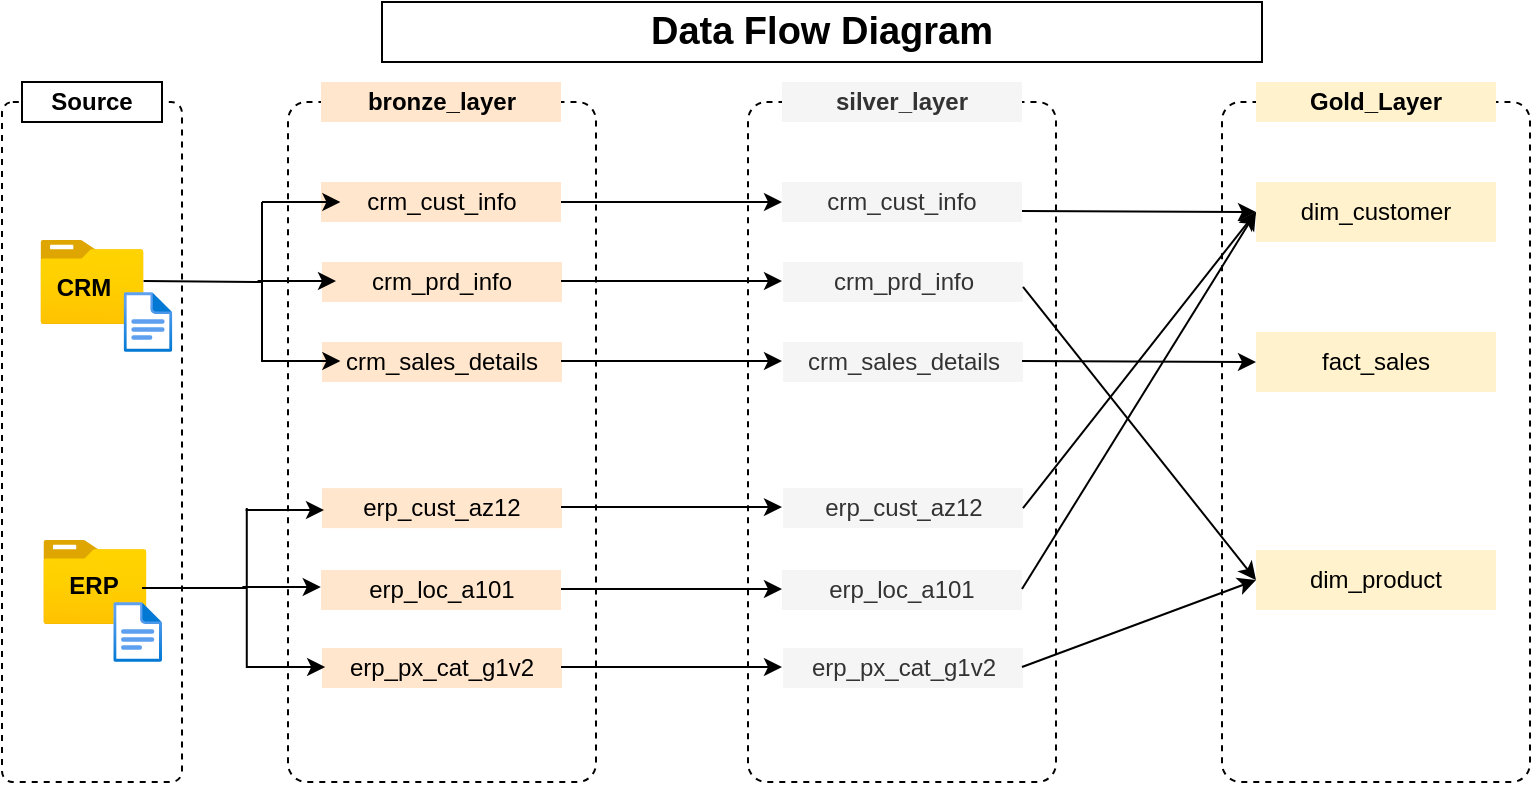 <mxfile version="27.0.9">
  <diagram id="rYUDYkplzozT44H2AYqq" name="Page-3">
    <mxGraphModel dx="786" dy="425" grid="0" gridSize="10" guides="1" tooltips="1" connect="1" arrows="1" fold="1" page="1" pageScale="1" pageWidth="850" pageHeight="1100" background="#ffffff" math="0" shadow="0">
      <root>
        <mxCell id="0" />
        <mxCell id="1" parent="0" />
        <mxCell id="LlPa0_MVvlIxNYtgz6OC-1" value="" style="rounded=1;whiteSpace=wrap;html=1;gradientColor=none;dashed=1;fillColor=default;arcSize=6;" vertex="1" parent="1">
          <mxGeometry x="153" y="60" width="154" height="340" as="geometry" />
        </mxCell>
        <mxCell id="LlPa0_MVvlIxNYtgz6OC-5" value="crm_cust_info" style="rounded=0;whiteSpace=wrap;html=1;fillColor=#ffe6cc;dashed=1;strokeColor=none;" vertex="1" parent="1">
          <mxGeometry x="169.5" y="100" width="120" height="20" as="geometry" />
        </mxCell>
        <mxCell id="LlPa0_MVvlIxNYtgz6OC-6" value="crm_prd_info" style="rounded=0;whiteSpace=wrap;html=1;fillColor=#ffe6cc;dashed=1;strokeColor=none;" vertex="1" parent="1">
          <mxGeometry x="170" y="140" width="120" height="20" as="geometry" />
        </mxCell>
        <mxCell id="LlPa0_MVvlIxNYtgz6OC-7" value="crm_sales_details" style="rounded=0;whiteSpace=wrap;html=1;fillColor=#ffe6cc;strokeColor=none;" vertex="1" parent="1">
          <mxGeometry x="170" y="180" width="120" height="20" as="geometry" />
        </mxCell>
        <mxCell id="LlPa0_MVvlIxNYtgz6OC-8" value="erp_cust_az12" style="rounded=0;whiteSpace=wrap;html=1;fillColor=#ffe6cc;strokeColor=none;" vertex="1" parent="1">
          <mxGeometry x="170" y="253.06" width="120" height="20" as="geometry" />
        </mxCell>
        <mxCell id="LlPa0_MVvlIxNYtgz6OC-9" value="erp_loc_a101" style="rounded=0;whiteSpace=wrap;html=1;fillColor=#ffe6cc;strokeColor=none;" vertex="1" parent="1">
          <mxGeometry x="169.5" y="294" width="120" height="20" as="geometry" />
        </mxCell>
        <mxCell id="LlPa0_MVvlIxNYtgz6OC-10" value="erp_px_cat_g1v2" style="rounded=0;whiteSpace=wrap;html=1;fillColor=#ffe6cc;strokeColor=none;" vertex="1" parent="1">
          <mxGeometry x="170" y="333" width="120" height="20" as="geometry" />
        </mxCell>
        <mxCell id="LlPa0_MVvlIxNYtgz6OC-11" value="bronze_layer" style="rounded=0;whiteSpace=wrap;html=1;fillColor=#ffe6cc;dashed=1;strokeColor=none;fontStyle=1" vertex="1" parent="1">
          <mxGeometry x="169.5" y="50" width="120" height="20" as="geometry" />
        </mxCell>
        <mxCell id="LlPa0_MVvlIxNYtgz6OC-12" value="" style="rounded=1;whiteSpace=wrap;html=1;gradientColor=none;dashed=1;fillColor=default;arcSize=6;" vertex="1" parent="1">
          <mxGeometry x="10" y="60" width="90" height="340" as="geometry" />
        </mxCell>
        <mxCell id="LlPa0_MVvlIxNYtgz6OC-13" value="Source" style="rounded=0;whiteSpace=wrap;html=1;fontStyle=1" vertex="1" parent="1">
          <mxGeometry x="20" y="50" width="70" height="20" as="geometry" />
        </mxCell>
        <mxCell id="LlPa0_MVvlIxNYtgz6OC-14" value="" style="image;aspect=fixed;html=1;points=[];align=center;fontSize=12;image=img/lib/azure2/general/Folder_Blank.svg;" vertex="1" parent="1">
          <mxGeometry x="29.2" y="129.06" width="51.61" height="41.88" as="geometry" />
        </mxCell>
        <mxCell id="LlPa0_MVvlIxNYtgz6OC-15" value="" style="image;aspect=fixed;html=1;points=[];align=center;fontSize=12;image=img/lib/azure2/general/Folder_Blank.svg;" vertex="1" parent="1">
          <mxGeometry x="30.65" y="279.06" width="51.61" height="41.88" as="geometry" />
        </mxCell>
        <mxCell id="LlPa0_MVvlIxNYtgz6OC-17" value="" style="image;aspect=fixed;html=1;points=[];align=center;fontSize=12;image=img/lib/azure2/general/File.svg;" vertex="1" parent="1">
          <mxGeometry x="70.81" y="155" width="24.35" height="30" as="geometry" />
        </mxCell>
        <mxCell id="LlPa0_MVvlIxNYtgz6OC-18" value="" style="image;aspect=fixed;html=1;points=[];align=center;fontSize=12;image=img/lib/azure2/general/File.svg;" vertex="1" parent="1">
          <mxGeometry x="65.65" y="310" width="24.35" height="30" as="geometry" />
        </mxCell>
        <mxCell id="LlPa0_MVvlIxNYtgz6OC-21" value="ERP" style="rounded=0;whiteSpace=wrap;html=1;fontStyle=1;fillColor=none;strokeColor=none;" vertex="1" parent="1">
          <mxGeometry x="36.45" y="292" width="40" height="20" as="geometry" />
        </mxCell>
        <mxCell id="LlPa0_MVvlIxNYtgz6OC-19" value="CRM" style="rounded=0;whiteSpace=wrap;html=1;fontStyle=1;fillColor=none;strokeColor=none;" vertex="1" parent="1">
          <mxGeometry x="30.65" y="142.94" width="40" height="20" as="geometry" />
        </mxCell>
        <mxCell id="LlPa0_MVvlIxNYtgz6OC-22" value="" style="endArrow=classic;html=1;rounded=0;" edge="1" parent="1">
          <mxGeometry width="50" height="50" relative="1" as="geometry">
            <mxPoint x="140" y="110" as="sourcePoint" />
            <mxPoint x="179.19" y="110" as="targetPoint" />
          </mxGeometry>
        </mxCell>
        <mxCell id="LlPa0_MVvlIxNYtgz6OC-23" value="" style="endArrow=none;html=1;rounded=0;" edge="1" parent="1">
          <mxGeometry width="50" height="50" relative="1" as="geometry">
            <mxPoint x="80.81" y="149.5" as="sourcePoint" />
            <mxPoint x="140" y="150" as="targetPoint" />
          </mxGeometry>
        </mxCell>
        <mxCell id="LlPa0_MVvlIxNYtgz6OC-24" value="" style="endArrow=none;html=1;rounded=0;" edge="1" parent="1">
          <mxGeometry width="50" height="50" relative="1" as="geometry">
            <mxPoint x="140" y="190" as="sourcePoint" />
            <mxPoint x="140" y="110" as="targetPoint" />
          </mxGeometry>
        </mxCell>
        <mxCell id="LlPa0_MVvlIxNYtgz6OC-26" value="" style="endArrow=classic;html=1;rounded=0;" edge="1" parent="1">
          <mxGeometry width="50" height="50" relative="1" as="geometry">
            <mxPoint x="140" y="189.5" as="sourcePoint" />
            <mxPoint x="179.19" y="189.5" as="targetPoint" />
          </mxGeometry>
        </mxCell>
        <mxCell id="LlPa0_MVvlIxNYtgz6OC-27" value="" style="endArrow=classic;html=1;rounded=0;" edge="1" parent="1">
          <mxGeometry width="50" height="50" relative="1" as="geometry">
            <mxPoint x="137.81" y="149.5" as="sourcePoint" />
            <mxPoint x="177.0" y="149.5" as="targetPoint" />
          </mxGeometry>
        </mxCell>
        <mxCell id="LlPa0_MVvlIxNYtgz6OC-33" value="" style="endArrow=classic;html=1;rounded=0;" edge="1" parent="1">
          <mxGeometry width="50" height="50" relative="1" as="geometry">
            <mxPoint x="131.81" y="264" as="sourcePoint" />
            <mxPoint x="171.0" y="264" as="targetPoint" />
          </mxGeometry>
        </mxCell>
        <mxCell id="LlPa0_MVvlIxNYtgz6OC-34" value="" style="endArrow=none;html=1;rounded=0;" edge="1" parent="1">
          <mxGeometry width="50" height="50" relative="1" as="geometry">
            <mxPoint x="80" y="303" as="sourcePoint" />
            <mxPoint x="132.39" y="303" as="targetPoint" />
          </mxGeometry>
        </mxCell>
        <mxCell id="LlPa0_MVvlIxNYtgz6OC-35" value="" style="endArrow=none;html=1;rounded=0;" edge="1" parent="1">
          <mxGeometry width="50" height="50" relative="1" as="geometry">
            <mxPoint x="132.39" y="343" as="sourcePoint" />
            <mxPoint x="132.39" y="263" as="targetPoint" />
          </mxGeometry>
        </mxCell>
        <mxCell id="LlPa0_MVvlIxNYtgz6OC-36" value="" style="endArrow=classic;html=1;rounded=0;" edge="1" parent="1">
          <mxGeometry width="50" height="50" relative="1" as="geometry">
            <mxPoint x="132.39" y="342.5" as="sourcePoint" />
            <mxPoint x="171.58" y="342.5" as="targetPoint" />
          </mxGeometry>
        </mxCell>
        <mxCell id="LlPa0_MVvlIxNYtgz6OC-37" value="" style="endArrow=classic;html=1;rounded=0;" edge="1" parent="1">
          <mxGeometry width="50" height="50" relative="1" as="geometry">
            <mxPoint x="130.2" y="302.5" as="sourcePoint" />
            <mxPoint x="169.39" y="302.5" as="targetPoint" />
          </mxGeometry>
        </mxCell>
        <mxCell id="LlPa0_MVvlIxNYtgz6OC-39" value="" style="rounded=1;whiteSpace=wrap;html=1;gradientColor=none;dashed=1;fillColor=default;arcSize=6;" vertex="1" parent="1">
          <mxGeometry x="383" y="60" width="154" height="340" as="geometry" />
        </mxCell>
        <mxCell id="LlPa0_MVvlIxNYtgz6OC-40" value="silver_layer" style="rounded=0;whiteSpace=wrap;html=1;fillColor=#f5f5f5;dashed=1;strokeColor=none;fontStyle=1;fontColor=#333333;" vertex="1" parent="1">
          <mxGeometry x="400" y="50" width="120" height="20" as="geometry" />
        </mxCell>
        <mxCell id="LlPa0_MVvlIxNYtgz6OC-41" value="crm_cust_info" style="rounded=0;whiteSpace=wrap;html=1;fillColor=#f5f5f5;dashed=1;strokeColor=none;fontColor=#333333;" vertex="1" parent="1">
          <mxGeometry x="400" y="100" width="120" height="20" as="geometry" />
        </mxCell>
        <mxCell id="LlPa0_MVvlIxNYtgz6OC-42" value="crm_prd_info" style="rounded=0;whiteSpace=wrap;html=1;fillColor=#f5f5f5;dashed=1;strokeColor=none;fontColor=#333333;" vertex="1" parent="1">
          <mxGeometry x="400.5" y="140" width="120" height="20" as="geometry" />
        </mxCell>
        <mxCell id="LlPa0_MVvlIxNYtgz6OC-43" value="crm_sales_details" style="rounded=0;whiteSpace=wrap;html=1;fillColor=#f5f5f5;strokeColor=none;fontColor=#333333;" vertex="1" parent="1">
          <mxGeometry x="400.5" y="180" width="120" height="20" as="geometry" />
        </mxCell>
        <mxCell id="LlPa0_MVvlIxNYtgz6OC-44" value="erp_cust_az12" style="rounded=0;whiteSpace=wrap;html=1;fillColor=#f5f5f5;strokeColor=none;fontColor=#333333;" vertex="1" parent="1">
          <mxGeometry x="400.5" y="253.06" width="120" height="20" as="geometry" />
        </mxCell>
        <mxCell id="LlPa0_MVvlIxNYtgz6OC-45" value="erp_loc_a101" style="rounded=0;whiteSpace=wrap;html=1;fillColor=#f5f5f5;strokeColor=none;fontColor=#333333;" vertex="1" parent="1">
          <mxGeometry x="400" y="294" width="120" height="20" as="geometry" />
        </mxCell>
        <mxCell id="LlPa0_MVvlIxNYtgz6OC-46" value="erp_px_cat_g1v2" style="rounded=0;whiteSpace=wrap;html=1;fillColor=#f5f5f5;strokeColor=none;fontColor=#333333;" vertex="1" parent="1">
          <mxGeometry x="400.5" y="333" width="120" height="20" as="geometry" />
        </mxCell>
        <mxCell id="LlPa0_MVvlIxNYtgz6OC-47" value="" style="endArrow=classic;html=1;rounded=0;entryX=0;entryY=0.5;entryDx=0;entryDy=0;" edge="1" parent="1" target="LlPa0_MVvlIxNYtgz6OC-41">
          <mxGeometry width="50" height="50" relative="1" as="geometry">
            <mxPoint x="289.5" y="110" as="sourcePoint" />
            <mxPoint x="339.5" y="60" as="targetPoint" />
          </mxGeometry>
        </mxCell>
        <mxCell id="LlPa0_MVvlIxNYtgz6OC-48" value="" style="endArrow=classic;html=1;rounded=0;entryX=0;entryY=0.5;entryDx=0;entryDy=0;" edge="1" parent="1">
          <mxGeometry width="50" height="50" relative="1" as="geometry">
            <mxPoint x="289.5" y="149.5" as="sourcePoint" />
            <mxPoint x="400" y="149.5" as="targetPoint" />
          </mxGeometry>
        </mxCell>
        <mxCell id="LlPa0_MVvlIxNYtgz6OC-49" value="" style="endArrow=classic;html=1;rounded=0;entryX=0;entryY=0.5;entryDx=0;entryDy=0;" edge="1" parent="1">
          <mxGeometry width="50" height="50" relative="1" as="geometry">
            <mxPoint x="289.5" y="189.5" as="sourcePoint" />
            <mxPoint x="400" y="189.5" as="targetPoint" />
          </mxGeometry>
        </mxCell>
        <mxCell id="LlPa0_MVvlIxNYtgz6OC-50" value="" style="endArrow=classic;html=1;rounded=0;entryX=0;entryY=0.5;entryDx=0;entryDy=0;" edge="1" parent="1">
          <mxGeometry width="50" height="50" relative="1" as="geometry">
            <mxPoint x="289.5" y="262.56" as="sourcePoint" />
            <mxPoint x="400" y="262.56" as="targetPoint" />
          </mxGeometry>
        </mxCell>
        <mxCell id="LlPa0_MVvlIxNYtgz6OC-51" value="" style="endArrow=classic;html=1;rounded=0;entryX=0;entryY=0.5;entryDx=0;entryDy=0;" edge="1" parent="1">
          <mxGeometry width="50" height="50" relative="1" as="geometry">
            <mxPoint x="289.5" y="303.5" as="sourcePoint" />
            <mxPoint x="400" y="303.5" as="targetPoint" />
          </mxGeometry>
        </mxCell>
        <mxCell id="LlPa0_MVvlIxNYtgz6OC-52" value="" style="endArrow=classic;html=1;rounded=0;entryX=0;entryY=0.5;entryDx=0;entryDy=0;" edge="1" parent="1">
          <mxGeometry width="50" height="50" relative="1" as="geometry">
            <mxPoint x="289.5" y="342.5" as="sourcePoint" />
            <mxPoint x="400" y="342.5" as="targetPoint" />
          </mxGeometry>
        </mxCell>
        <mxCell id="LlPa0_MVvlIxNYtgz6OC-53" value="" style="rounded=1;whiteSpace=wrap;html=1;gradientColor=none;dashed=1;fillColor=default;arcSize=6;" vertex="1" parent="1">
          <mxGeometry x="620" y="60" width="154" height="340" as="geometry" />
        </mxCell>
        <mxCell id="LlPa0_MVvlIxNYtgz6OC-54" value="fact_sales" style="rounded=0;whiteSpace=wrap;html=1;fillColor=#fff2cc;dashed=1;strokeColor=none;" vertex="1" parent="1">
          <mxGeometry x="637" y="175" width="120" height="30" as="geometry" />
        </mxCell>
        <mxCell id="LlPa0_MVvlIxNYtgz6OC-55" value="dim_customer" style="rounded=0;whiteSpace=wrap;html=1;fillColor=#fff2cc;dashed=1;strokeColor=none;" vertex="1" parent="1">
          <mxGeometry x="637" y="100" width="120" height="30" as="geometry" />
        </mxCell>
        <mxCell id="LlPa0_MVvlIxNYtgz6OC-56" value="dim_product" style="rounded=0;whiteSpace=wrap;html=1;fillColor=#fff2cc;dashed=1;strokeColor=none;" vertex="1" parent="1">
          <mxGeometry x="637" y="284" width="120" height="30" as="geometry" />
        </mxCell>
        <mxCell id="LlPa0_MVvlIxNYtgz6OC-66" value="" style="endArrow=classic;html=1;rounded=0;entryX=0;entryY=0.5;entryDx=0;entryDy=0;" edge="1" parent="1" target="LlPa0_MVvlIxNYtgz6OC-54">
          <mxGeometry width="50" height="50" relative="1" as="geometry">
            <mxPoint x="520" y="189.5" as="sourcePoint" />
            <mxPoint x="630.5" y="189.5" as="targetPoint" />
          </mxGeometry>
        </mxCell>
        <mxCell id="LlPa0_MVvlIxNYtgz6OC-67" value="" style="endArrow=classic;html=1;rounded=0;entryX=0;entryY=0.5;entryDx=0;entryDy=0;" edge="1" parent="1">
          <mxGeometry width="50" height="50" relative="1" as="geometry">
            <mxPoint x="520" y="114.5" as="sourcePoint" />
            <mxPoint x="637" y="115" as="targetPoint" />
          </mxGeometry>
        </mxCell>
        <mxCell id="LlPa0_MVvlIxNYtgz6OC-68" value="" style="endArrow=classic;html=1;rounded=0;entryX=0;entryY=0.5;entryDx=0;entryDy=0;" edge="1" parent="1" target="LlPa0_MVvlIxNYtgz6OC-56">
          <mxGeometry width="50" height="50" relative="1" as="geometry">
            <mxPoint x="520.5" y="152.44" as="sourcePoint" />
            <mxPoint x="637.5" y="152.94" as="targetPoint" />
          </mxGeometry>
        </mxCell>
        <mxCell id="LlPa0_MVvlIxNYtgz6OC-69" value="" style="endArrow=classic;html=1;rounded=0;entryX=0;entryY=0.5;entryDx=0;entryDy=0;" edge="1" parent="1" target="LlPa0_MVvlIxNYtgz6OC-55">
          <mxGeometry width="50" height="50" relative="1" as="geometry">
            <mxPoint x="520" y="303.5" as="sourcePoint" />
            <mxPoint x="637" y="304" as="targetPoint" />
          </mxGeometry>
        </mxCell>
        <mxCell id="LlPa0_MVvlIxNYtgz6OC-70" value="" style="endArrow=classic;html=1;rounded=0;entryX=0;entryY=0.5;entryDx=0;entryDy=0;exitX=1;exitY=0.5;exitDx=0;exitDy=0;" edge="1" parent="1" source="LlPa0_MVvlIxNYtgz6OC-44" target="LlPa0_MVvlIxNYtgz6OC-55">
          <mxGeometry width="50" height="50" relative="1" as="geometry">
            <mxPoint x="520.5" y="273.06" as="sourcePoint" />
            <mxPoint x="630" y="120" as="targetPoint" />
          </mxGeometry>
        </mxCell>
        <mxCell id="LlPa0_MVvlIxNYtgz6OC-71" value="" style="endArrow=classic;html=1;rounded=0;entryX=0;entryY=0.5;entryDx=0;entryDy=0;" edge="1" parent="1" target="LlPa0_MVvlIxNYtgz6OC-56">
          <mxGeometry width="50" height="50" relative="1" as="geometry">
            <mxPoint x="520" y="342.5" as="sourcePoint" />
            <mxPoint x="637" y="343" as="targetPoint" />
          </mxGeometry>
        </mxCell>
        <mxCell id="LlPa0_MVvlIxNYtgz6OC-72" value="Gold_Layer" style="rounded=0;whiteSpace=wrap;html=1;fillColor=#fff2cc;dashed=1;strokeColor=none;fontStyle=1;" vertex="1" parent="1">
          <mxGeometry x="637" y="50" width="120" height="20" as="geometry" />
        </mxCell>
        <mxCell id="LlPa0_MVvlIxNYtgz6OC-73" value="&lt;font style=&quot;font-size: 19px;&quot;&gt;&lt;b&gt;Data Flow Diagram&lt;/b&gt;&lt;/font&gt;" style="rounded=0;whiteSpace=wrap;html=1;" vertex="1" parent="1">
          <mxGeometry x="200" y="10" width="440" height="30" as="geometry" />
        </mxCell>
      </root>
    </mxGraphModel>
  </diagram>
</mxfile>

